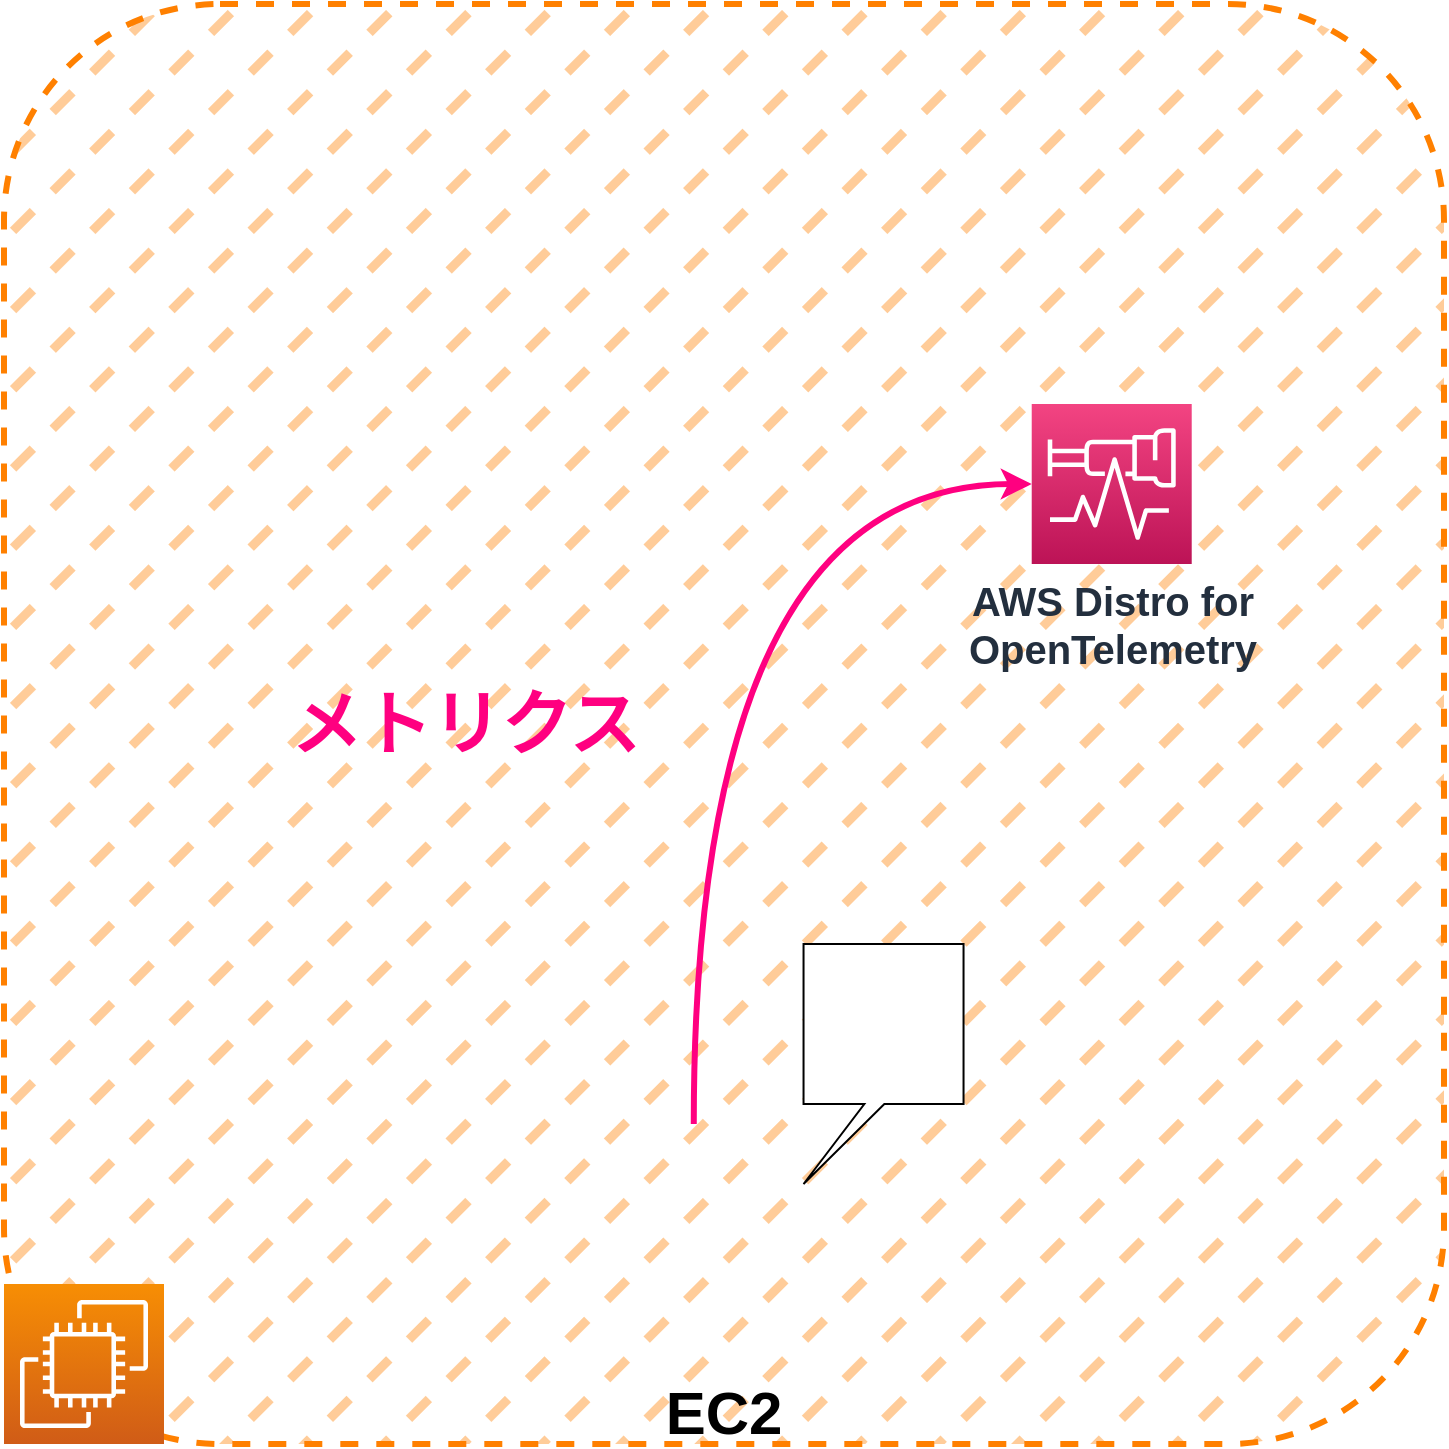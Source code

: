 <mxfile version="20.3.0" type="device"><diagram id="Ht1M8jgEwFfnCIfOTk4-" name="Page-1"><mxGraphModel dx="5192" dy="2109" grid="1" gridSize="10" guides="1" tooltips="1" connect="1" arrows="1" fold="1" page="0" pageScale="1" pageWidth="1169" pageHeight="827" math="0" shadow="0"><root><mxCell id="0"/><mxCell id="1" parent="0"/><mxCell id="HqMN1OnRuGX43zi7G45s-35" value="EC2" style="fillColor=#FFCC99;strokeColor=#FF8000;dashed=1;verticalAlign=bottom;fontStyle=1;fontColor=#000000;fontSize=30;strokeWidth=3;rounded=1;fillStyle=dashed;" parent="1" vertex="1"><mxGeometry x="-3840" y="-800" width="720" height="720" as="geometry"/></mxCell><mxCell id="-3Wo40sxnIRRl-H-h1zE-28" value="AWS Distro for&lt;br style=&quot;font-size: 20px;&quot;&gt;OpenTelemetry" style="sketch=0;points=[[0,0,0],[0.25,0,0],[0.5,0,0],[0.75,0,0],[1,0,0],[0,1,0],[0.25,1,0],[0.5,1,0],[0.75,1,0],[1,1,0],[0,0.25,0],[0,0.5,0],[0,0.75,0],[1,0.25,0],[1,0.5,0],[1,0.75,0]];points=[[0,0,0],[0.25,0,0],[0.5,0,0],[0.75,0,0],[1,0,0],[0,1,0],[0.25,1,0],[0.5,1,0],[0.75,1,0],[1,1,0],[0,0.25,0],[0,0.5,0],[0,0.75,0],[1,0.25,0],[1,0.5,0],[1,0.75,0]];outlineConnect=0;fontColor=#232F3E;gradientColor=#F34482;gradientDirection=north;fillColor=#BC1356;strokeColor=#ffffff;dashed=0;verticalLabelPosition=bottom;verticalAlign=top;align=center;html=1;fontSize=20;fontStyle=1;aspect=fixed;shape=mxgraph.aws4.resourceIcon;resIcon=mxgraph.aws4.distro_for_opentelemetry;strokeWidth=3;direction=east;" parent="1" vertex="1"><mxGeometry x="-3326.14" y="-600" width="80" height="80" as="geometry"/></mxCell><mxCell id="P_Ngmt8ddHE4MgtBuBTh-1" style="edgeStyle=orthogonalEdgeStyle;orthogonalLoop=1;jettySize=auto;html=1;exitX=0.5;exitY=0;exitDx=0;exitDy=0;entryX=0;entryY=0.5;entryDx=0;entryDy=0;entryPerimeter=0;strokeColor=#FF0080;strokeWidth=3;curved=1;" parent="1" source="lB-DkZL8BAyBZ6bHWi9W-2" target="-3Wo40sxnIRRl-H-h1zE-28" edge="1"><mxGeometry relative="1" as="geometry"><mxPoint x="-3479.995" y="-240" as="sourcePoint"/></mxGeometry></mxCell><mxCell id="GyN2QCA9JK1T_fLtln7p-4" value="" style="sketch=0;points=[[0,0,0],[0.25,0,0],[0.5,0,0],[0.75,0,0],[1,0,0],[0,1,0],[0.25,1,0],[0.5,1,0],[0.75,1,0],[1,1,0],[0,0.25,0],[0,0.5,0],[0,0.75,0],[1,0.25,0],[1,0.5,0],[1,0.75,0]];outlineConnect=0;fontColor=#232F3E;gradientColor=#F78E04;gradientDirection=north;fillColor=#D05C17;strokeColor=#ffffff;dashed=0;verticalLabelPosition=bottom;verticalAlign=top;align=center;html=1;fontSize=12;fontStyle=0;aspect=fixed;shape=mxgraph.aws4.resourceIcon;resIcon=mxgraph.aws4.ec2;" parent="1" vertex="1"><mxGeometry x="-3840" y="-160" width="80" height="80" as="geometry"/></mxCell><mxCell id="P_Ngmt8ddHE4MgtBuBTh-2" value="&lt;font color=&quot;#ff0080&quot;&gt;メトリクス&lt;/font&gt;" style="text;html=1;align=center;verticalAlign=middle;resizable=0;points=[];autosize=1;strokeColor=none;fillColor=none;fontStyle=1;fontSize=35;fontColor=#B09500;" parent="1" vertex="1"><mxGeometry x="-3710" y="-470" width="200" height="60" as="geometry"/></mxCell><mxCell id="lB-DkZL8BAyBZ6bHWi9W-2" value="" style="shape=image;verticalLabelPosition=bottom;labelBackgroundColor=default;verticalAlign=top;aspect=fixed;imageAspect=0;image=https://res.cloudinary.com/canonical/image/fetch/f_auto,q_auto,fl_sanitize,w_800,h_583/https://dashboard.snapcraft.io/site_media/appmedia/2020/02/logo-square.png;fontSize=20;fontStyle=1;strokeWidth=3;direction=east;" vertex="1" parent="1"><mxGeometry x="-3550" y="-240" width="109.77" height="80" as="geometry"/></mxCell><mxCell id="lB-DkZL8BAyBZ6bHWi9W-3" value="" style="shape=callout;whiteSpace=wrap;html=1;perimeter=calloutPerimeter;position2=0;base=10;size=40;position=0.38;" vertex="1" parent="1"><mxGeometry x="-3440.23" y="-330" width="80" height="120" as="geometry"/></mxCell><mxCell id="lB-DkZL8BAyBZ6bHWi9W-1" value="" style="shape=image;verticalLabelPosition=bottom;labelBackgroundColor=none;verticalAlign=top;aspect=fixed;imageAspect=0;image=https://upload.wikimedia.org/wikipedia/commons/thumb/3/38/Prometheus_software_logo.svg/1200px-Prometheus_software_logo.svg.png;fontSize=20;fontStyle=1;strokeWidth=3;direction=east;" vertex="1" parent="1"><mxGeometry x="-3430.47" y="-320" width="60.47" height="60" as="geometry"/></mxCell></root></mxGraphModel></diagram></mxfile>